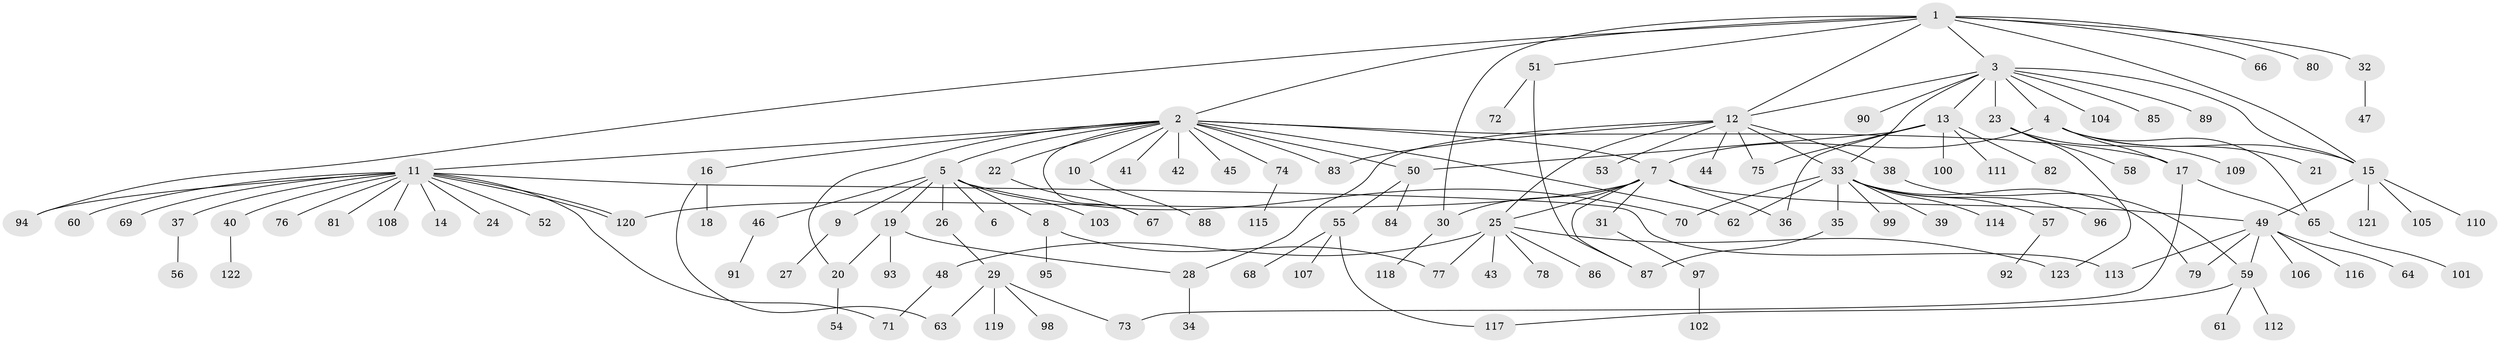 // Generated by graph-tools (version 1.1) at 2025/14/03/09/25 04:14:45]
// undirected, 123 vertices, 155 edges
graph export_dot {
graph [start="1"]
  node [color=gray90,style=filled];
  1;
  2;
  3;
  4;
  5;
  6;
  7;
  8;
  9;
  10;
  11;
  12;
  13;
  14;
  15;
  16;
  17;
  18;
  19;
  20;
  21;
  22;
  23;
  24;
  25;
  26;
  27;
  28;
  29;
  30;
  31;
  32;
  33;
  34;
  35;
  36;
  37;
  38;
  39;
  40;
  41;
  42;
  43;
  44;
  45;
  46;
  47;
  48;
  49;
  50;
  51;
  52;
  53;
  54;
  55;
  56;
  57;
  58;
  59;
  60;
  61;
  62;
  63;
  64;
  65;
  66;
  67;
  68;
  69;
  70;
  71;
  72;
  73;
  74;
  75;
  76;
  77;
  78;
  79;
  80;
  81;
  82;
  83;
  84;
  85;
  86;
  87;
  88;
  89;
  90;
  91;
  92;
  93;
  94;
  95;
  96;
  97;
  98;
  99;
  100;
  101;
  102;
  103;
  104;
  105;
  106;
  107;
  108;
  109;
  110;
  111;
  112;
  113;
  114;
  115;
  116;
  117;
  118;
  119;
  120;
  121;
  122;
  123;
  1 -- 2;
  1 -- 3;
  1 -- 12;
  1 -- 15;
  1 -- 30;
  1 -- 32;
  1 -- 51;
  1 -- 66;
  1 -- 80;
  1 -- 94;
  2 -- 5;
  2 -- 7;
  2 -- 10;
  2 -- 11;
  2 -- 16;
  2 -- 17;
  2 -- 20;
  2 -- 22;
  2 -- 41;
  2 -- 42;
  2 -- 45;
  2 -- 50;
  2 -- 62;
  2 -- 67;
  2 -- 74;
  2 -- 83;
  3 -- 4;
  3 -- 12;
  3 -- 13;
  3 -- 15;
  3 -- 23;
  3 -- 33;
  3 -- 85;
  3 -- 89;
  3 -- 90;
  3 -- 104;
  4 -- 7;
  4 -- 15;
  4 -- 17;
  4 -- 21;
  4 -- 65;
  5 -- 6;
  5 -- 8;
  5 -- 9;
  5 -- 19;
  5 -- 26;
  5 -- 46;
  5 -- 70;
  5 -- 103;
  7 -- 25;
  7 -- 30;
  7 -- 31;
  7 -- 36;
  7 -- 49;
  7 -- 87;
  7 -- 120;
  8 -- 77;
  8 -- 95;
  9 -- 27;
  10 -- 88;
  11 -- 14;
  11 -- 24;
  11 -- 37;
  11 -- 40;
  11 -- 52;
  11 -- 60;
  11 -- 69;
  11 -- 71;
  11 -- 76;
  11 -- 81;
  11 -- 94;
  11 -- 108;
  11 -- 113;
  11 -- 120;
  11 -- 120;
  12 -- 25;
  12 -- 28;
  12 -- 33;
  12 -- 38;
  12 -- 44;
  12 -- 53;
  12 -- 75;
  12 -- 83;
  13 -- 36;
  13 -- 50;
  13 -- 75;
  13 -- 82;
  13 -- 100;
  13 -- 111;
  15 -- 49;
  15 -- 105;
  15 -- 110;
  15 -- 121;
  16 -- 18;
  16 -- 63;
  17 -- 65;
  17 -- 73;
  19 -- 20;
  19 -- 28;
  19 -- 93;
  20 -- 54;
  22 -- 67;
  23 -- 58;
  23 -- 109;
  23 -- 123;
  25 -- 43;
  25 -- 48;
  25 -- 77;
  25 -- 78;
  25 -- 86;
  25 -- 123;
  26 -- 29;
  28 -- 34;
  29 -- 63;
  29 -- 73;
  29 -- 98;
  29 -- 119;
  30 -- 118;
  31 -- 97;
  32 -- 47;
  33 -- 35;
  33 -- 39;
  33 -- 57;
  33 -- 62;
  33 -- 70;
  33 -- 79;
  33 -- 96;
  33 -- 99;
  33 -- 114;
  35 -- 87;
  37 -- 56;
  38 -- 59;
  40 -- 122;
  46 -- 91;
  48 -- 71;
  49 -- 59;
  49 -- 64;
  49 -- 79;
  49 -- 106;
  49 -- 113;
  49 -- 116;
  50 -- 55;
  50 -- 84;
  51 -- 72;
  51 -- 87;
  55 -- 68;
  55 -- 107;
  55 -- 117;
  57 -- 92;
  59 -- 61;
  59 -- 112;
  59 -- 117;
  65 -- 101;
  74 -- 115;
  97 -- 102;
}
